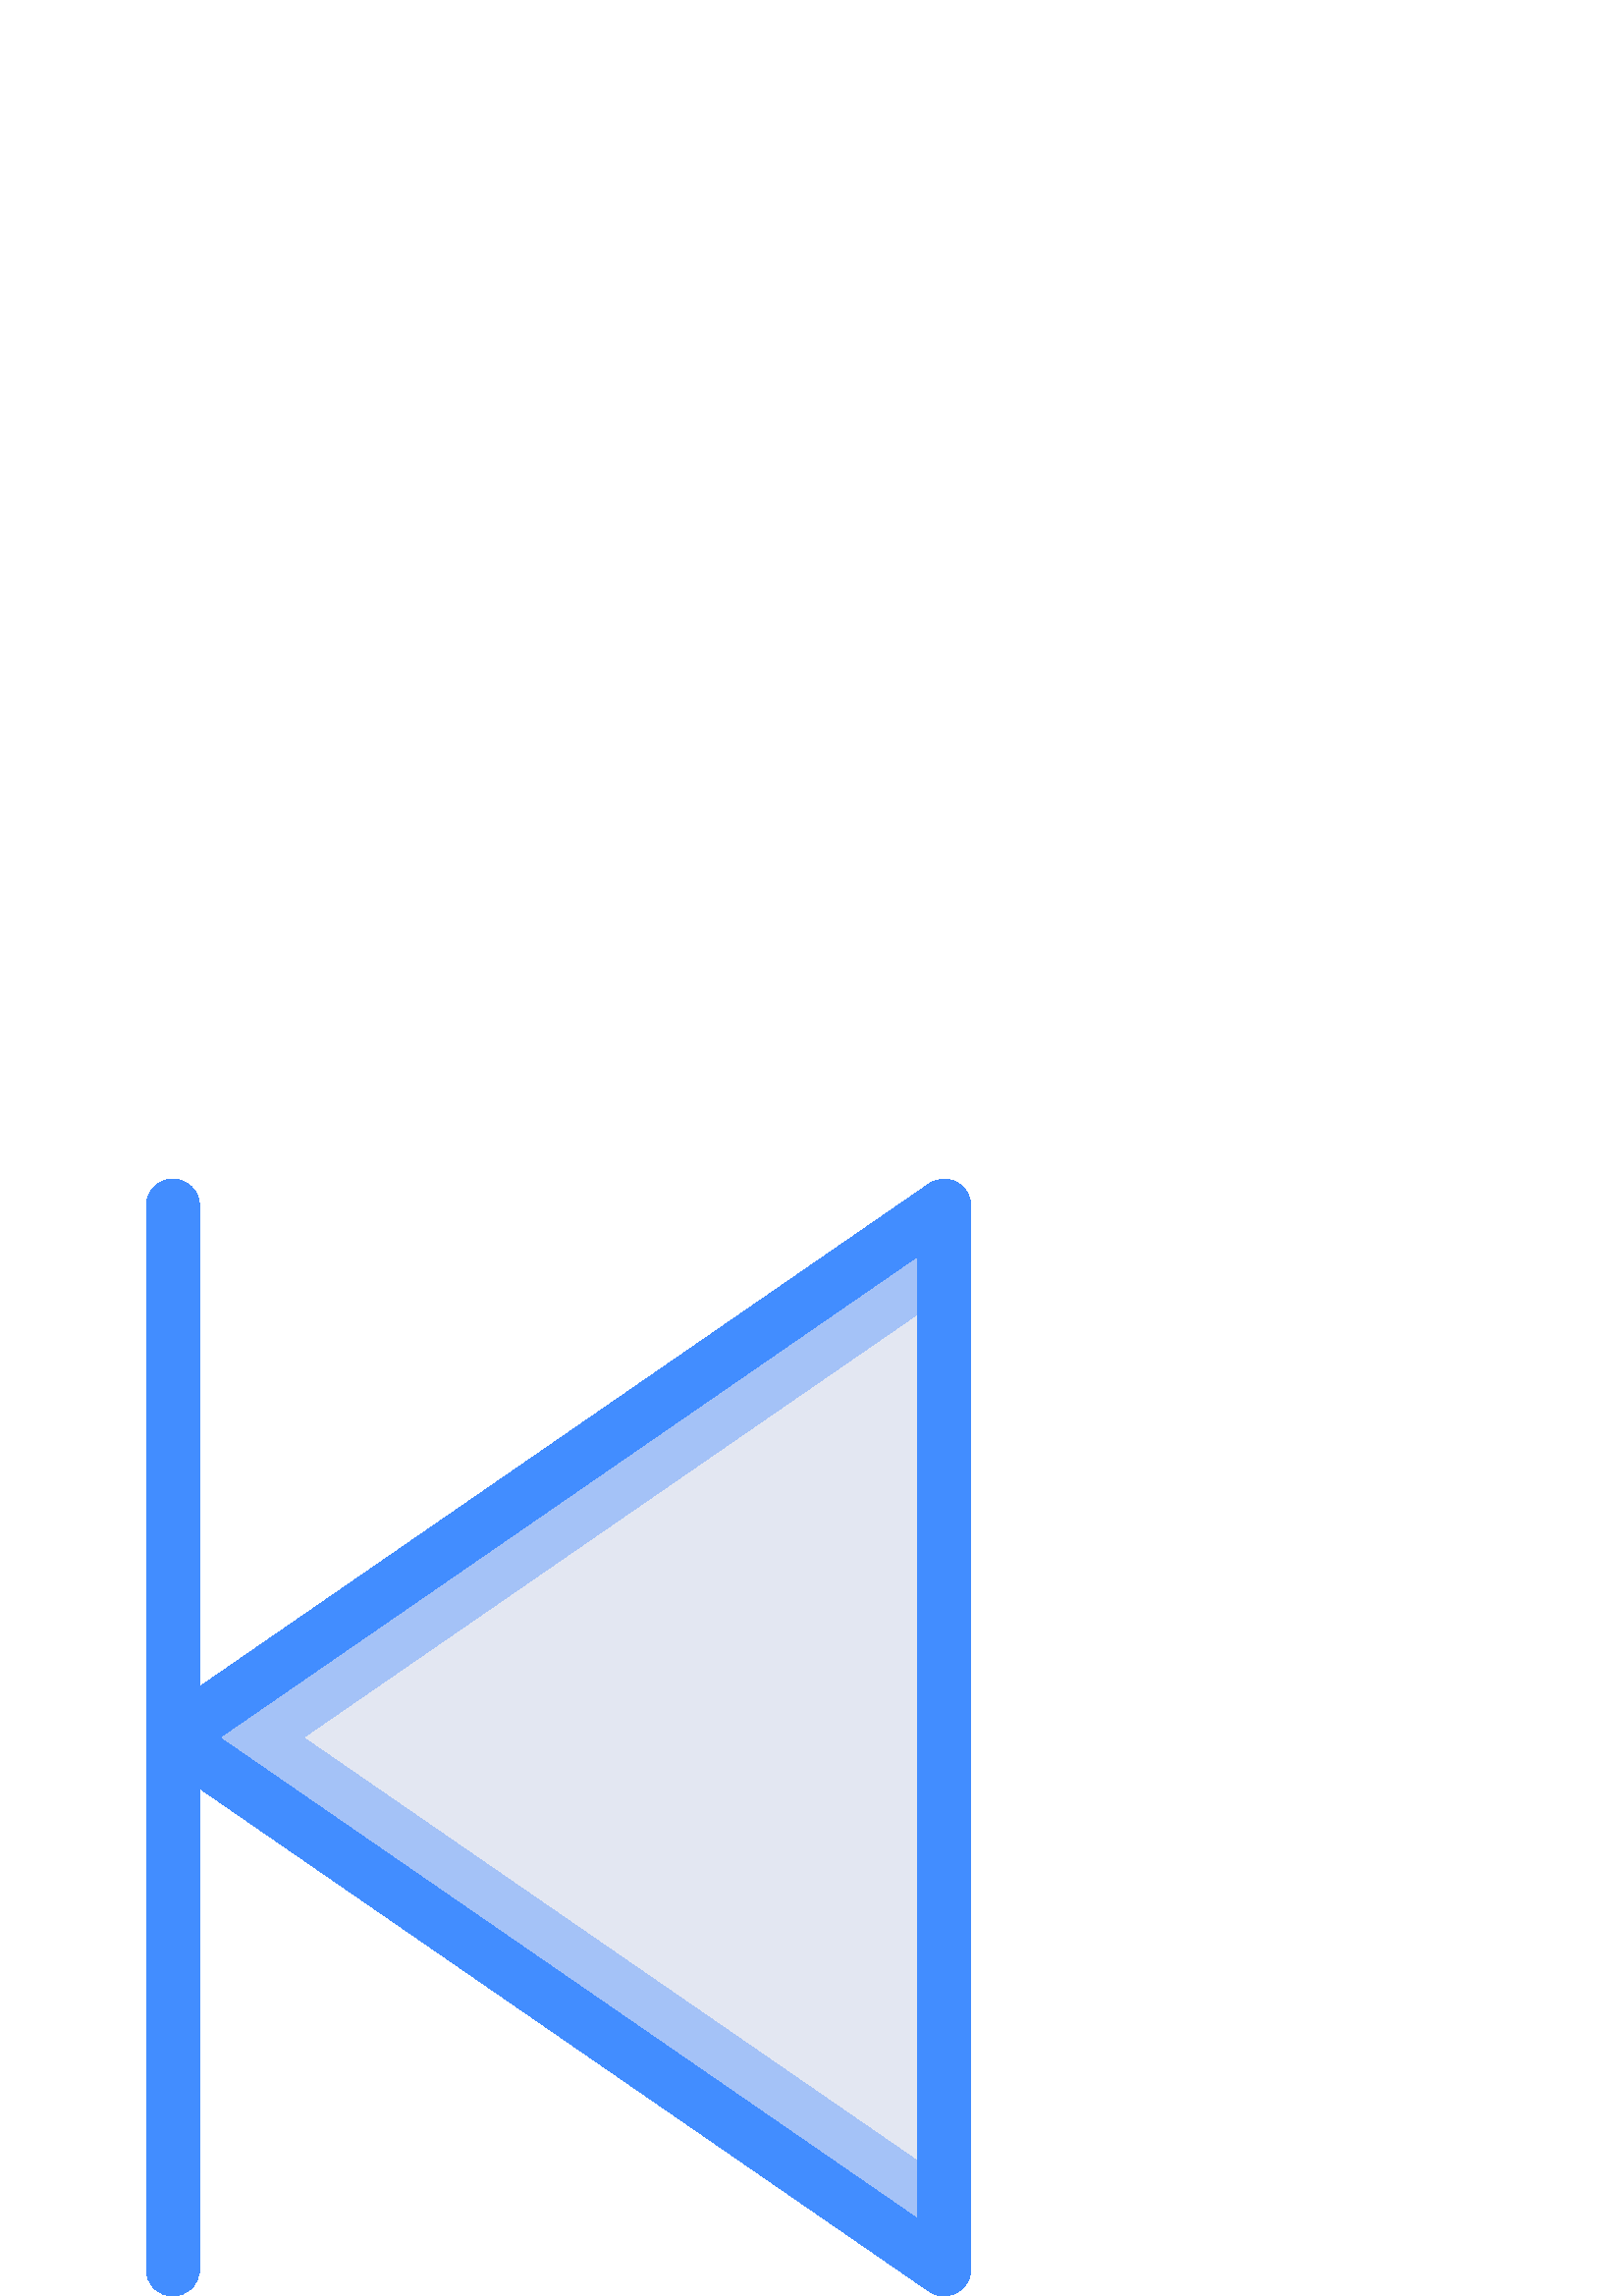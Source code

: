 %!PS-Adobe-3.0 EPSF-3.0
%%Pages: 1
%%DocumentData: Clean7Bit
%%LanguageLevel: 2
%%BoundingBox: 53 -1 356 410
%%EndComments
%%BeginProlog
save
50 dict begin
/q { gsave } bind def
/Q { grestore } bind def
/cm { 6 array astore concat } bind def
/w { setlinewidth } bind def
/J { setlinecap } bind def
/j { setlinejoin } bind def
/M { setmiterlimit } bind def
/d { setdash } bind def
/m { moveto } bind def
/l { lineto } bind def
/c { curveto } bind def
/h { closepath } bind def
/re { exch dup neg 3 1 roll 5 3 roll moveto 0 rlineto
      0 exch rlineto 0 rlineto closepath } bind def
/S { stroke } bind def
/f { fill } bind def
/f* { eofill } bind def
/n { newpath } bind def
/W { clip } bind def
/W* { eoclip } bind def
/BT { } bind def
/ET { } bind def
/pdfmark where { pop globaldict /?pdfmark /exec load put }
    { globaldict begin /?pdfmark /pop load def /pdfmark
    /cleartomark load def end } ifelse
/BDC { mark 3 1 roll /BDC pdfmark } bind def
/EMC { mark /EMC pdfmark } bind def
/cairo_store_point { /cairo_point_y exch def /cairo_point_x exch def } def
/Tj { show currentpoint cairo_store_point } bind def
/TJ {
  {
    dup
    type /stringtype eq
    { show } { -0.001 mul 0 cairo_font_matrix dtransform rmoveto } ifelse
  } forall
  currentpoint cairo_store_point
} bind def
/cairo_selectfont { cairo_font_matrix aload pop pop pop 0 0 6 array astore
    cairo_font exch selectfont cairo_point_x cairo_point_y moveto } bind def
/Tf { pop /cairo_font exch def /cairo_font_matrix where
      { pop cairo_selectfont } if } bind def
/Td { matrix translate cairo_font_matrix matrix concatmatrix dup
      /cairo_font_matrix exch def dup 4 get exch 5 get cairo_store_point
      /cairo_font where { pop cairo_selectfont } if } bind def
/Tm { 2 copy 8 2 roll 6 array astore /cairo_font_matrix exch def
      cairo_store_point /cairo_font where { pop cairo_selectfont } if } bind def
/g { setgray } bind def
/rg { setrgbcolor } bind def
/d1 { setcachedevice } bind def
%%EndProlog
%%BeginSetup
%%EndSetup
%%Page: 1 1
%%BeginPageSetup
%%PageBoundingBox: 53 -1 356 410
%%EndPageSetup
q 53 -1 303 411 rectclip q
0.643 0.761 0.969 rg
63.391 204.802 m 346.211 399.848 l 346.211 9.751 l h
63.391 204.802 m f
0.89 0.906 0.949 rg
346.211 43.38 m 346.211 366.22 l 112.152 204.802 l h
346.211 43.38 m f
0.259 0.553 1 rg
346.211 0.001 m 344.234 0.001 342.301 0.602 340.672 1.723 c 57.855 196.77
 l 55.215 198.591 53.641 201.595 53.641 204.802 c 53.641 208.005 55.215 
211.009 57.855 212.829 c 340.672 407.876 l 343.656 409.934 347.535 410.169
 350.746 408.485 c 353.957 406.798 355.965 403.473 355.965 399.848 c 355.965
 9.751 l 355.965 7.165 354.938 4.684 353.109 2.852 c 351.281 1.024 348.797
 -0.003 346.211 0.001 c h
80.566 204.802 m 336.457 28.325 l 336.457 381.274 l h
80.566 204.802 m f
63.391 0.001 m 60.805 0.001 58.324 1.028 56.496 2.856 c 54.668 4.684 53.641
 7.165 53.641 9.755 c 53.641 399.848 l 53.641 405.235 58.004 409.598 63.391
 409.598 c 68.777 409.598 73.145 405.231 73.145 399.848 c 73.145 9.751 l
 73.145 7.165 72.117 4.684 70.289 2.856 c 68.461 1.028 65.977 0.001 63.391
 0.001 c h
63.391 0.001 m f
Q Q
showpage
%%Trailer
end restore
%%EOF
